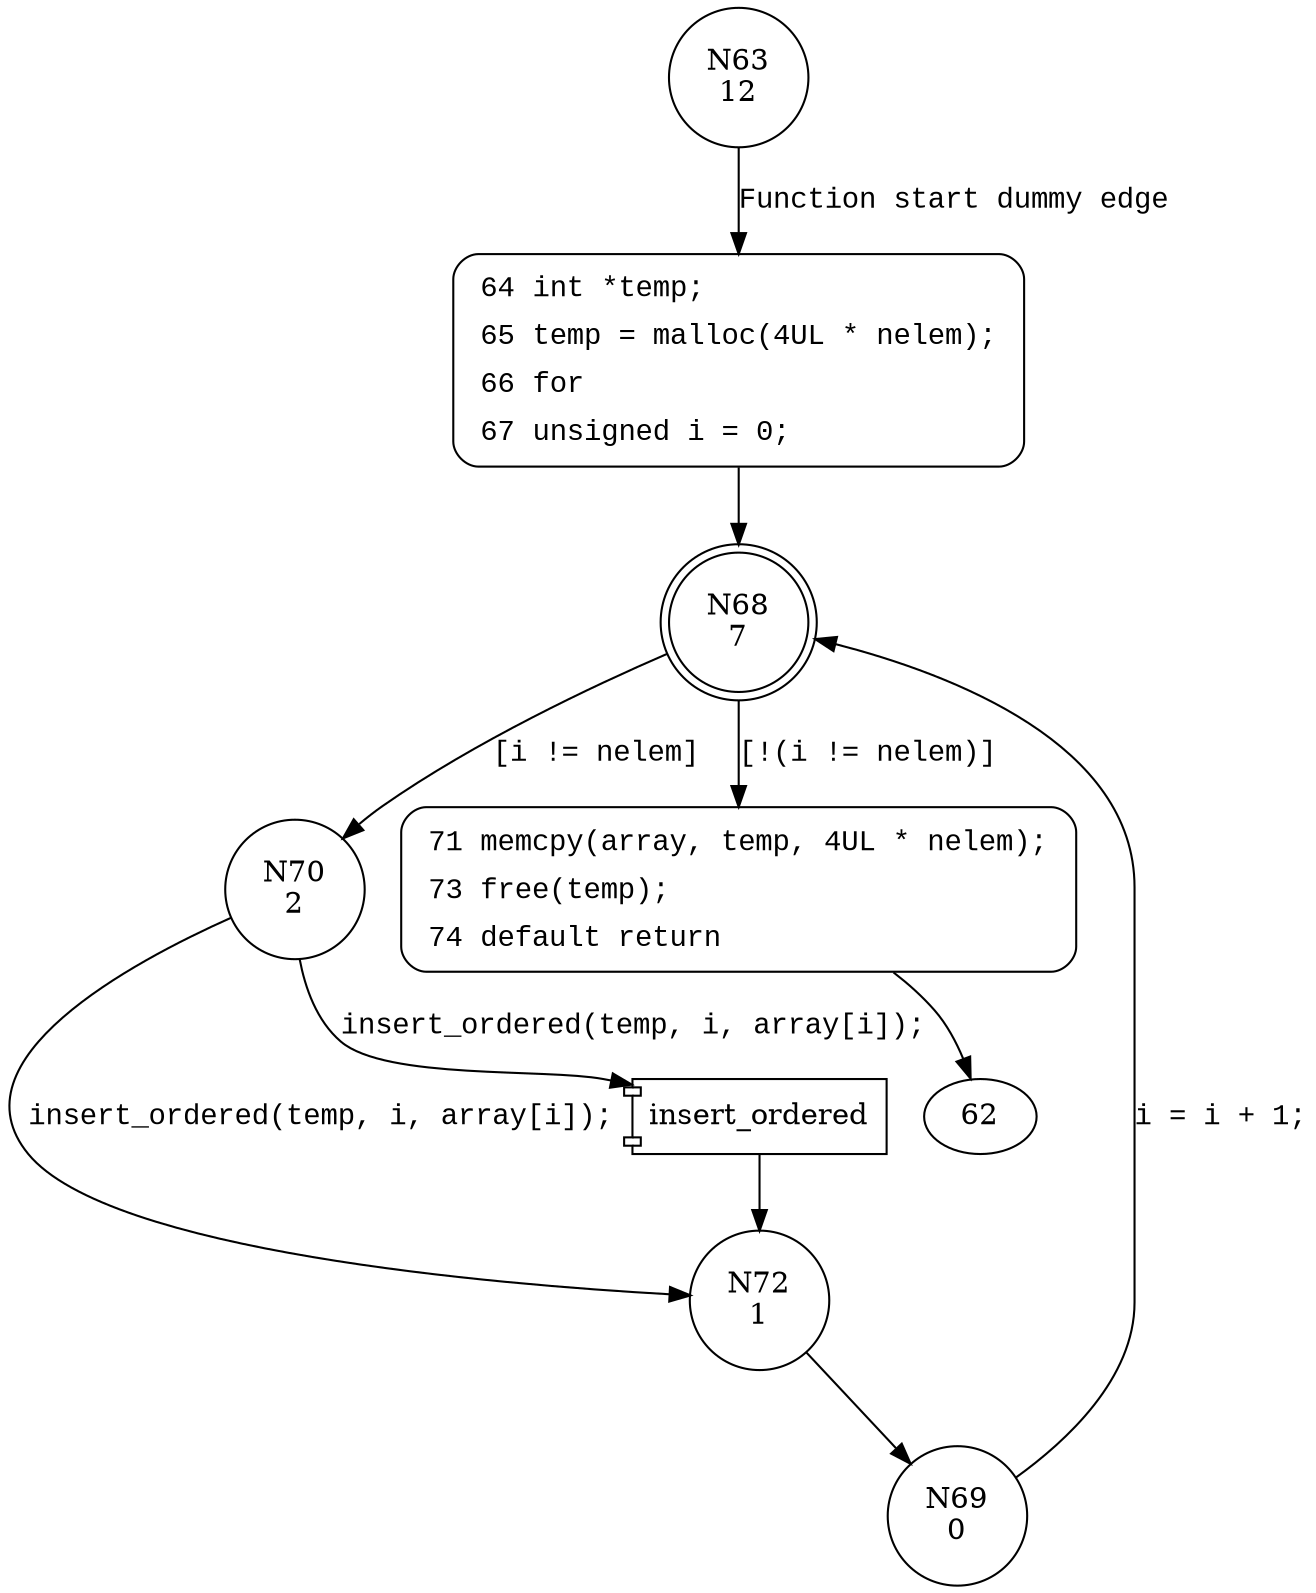 digraph insertion_sort {
63 [shape="circle" label="N63\n12"]
64 [shape="circle" label="N64\n11"]
68 [shape="doublecircle" label="N68\n7"]
70 [shape="circle" label="N70\n2"]
71 [shape="circle" label="N71\n6"]
72 [shape="circle" label="N72\n1"]
69 [shape="circle" label="N69\n0"]
64 [style="filled,bold" penwidth="1" fillcolor="white" fontname="Courier New" shape="Mrecord" label=<<table border="0" cellborder="0" cellpadding="3" bgcolor="white"><tr><td align="right">64</td><td align="left">int *temp;</td></tr><tr><td align="right">65</td><td align="left">temp = malloc(4UL * nelem);</td></tr><tr><td align="right">66</td><td align="left">for</td></tr><tr><td align="right">67</td><td align="left">unsigned i = 0;</td></tr></table>>]
64 -> 68[label=""]
71 [style="filled,bold" penwidth="1" fillcolor="white" fontname="Courier New" shape="Mrecord" label=<<table border="0" cellborder="0" cellpadding="3" bgcolor="white"><tr><td align="right">71</td><td align="left">memcpy(array, temp, 4UL * nelem);</td></tr><tr><td align="right">73</td><td align="left">free(temp);</td></tr><tr><td align="right">74</td><td align="left">default return</td></tr></table>>]
71 -> 62[label=""]
63 -> 64 [label="Function start dummy edge" fontname="Courier New"]
68 -> 70 [label="[i != nelem]" fontname="Courier New"]
68 -> 71 [label="[!(i != nelem)]" fontname="Courier New"]
100003 [shape="component" label="insert_ordered"]
70 -> 100003 [label="insert_ordered(temp, i, array[i]);" fontname="Courier New"]
100003 -> 72 [label="" fontname="Courier New"]
70 -> 72 [label="insert_ordered(temp, i, array[i]);" fontname="Courier New"]
72 -> 69 [label="" fontname="Courier New"]
69 -> 68 [label="i = i + 1;" fontname="Courier New"]
}